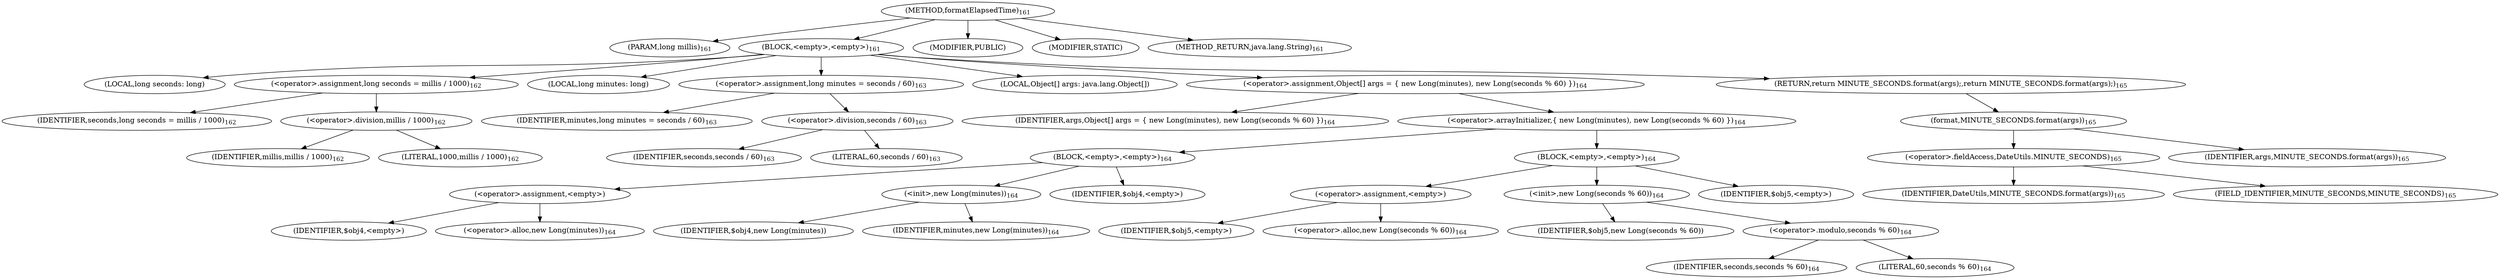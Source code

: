 digraph "formatElapsedTime" {  
"88" [label = <(METHOD,formatElapsedTime)<SUB>161</SUB>> ]
"89" [label = <(PARAM,long millis)<SUB>161</SUB>> ]
"90" [label = <(BLOCK,&lt;empty&gt;,&lt;empty&gt;)<SUB>161</SUB>> ]
"91" [label = <(LOCAL,long seconds: long)> ]
"92" [label = <(&lt;operator&gt;.assignment,long seconds = millis / 1000)<SUB>162</SUB>> ]
"93" [label = <(IDENTIFIER,seconds,long seconds = millis / 1000)<SUB>162</SUB>> ]
"94" [label = <(&lt;operator&gt;.division,millis / 1000)<SUB>162</SUB>> ]
"95" [label = <(IDENTIFIER,millis,millis / 1000)<SUB>162</SUB>> ]
"96" [label = <(LITERAL,1000,millis / 1000)<SUB>162</SUB>> ]
"97" [label = <(LOCAL,long minutes: long)> ]
"98" [label = <(&lt;operator&gt;.assignment,long minutes = seconds / 60)<SUB>163</SUB>> ]
"99" [label = <(IDENTIFIER,minutes,long minutes = seconds / 60)<SUB>163</SUB>> ]
"100" [label = <(&lt;operator&gt;.division,seconds / 60)<SUB>163</SUB>> ]
"101" [label = <(IDENTIFIER,seconds,seconds / 60)<SUB>163</SUB>> ]
"102" [label = <(LITERAL,60,seconds / 60)<SUB>163</SUB>> ]
"103" [label = <(LOCAL,Object[] args: java.lang.Object[])> ]
"104" [label = <(&lt;operator&gt;.assignment,Object[] args = { new Long(minutes), new Long(seconds % 60) })<SUB>164</SUB>> ]
"105" [label = <(IDENTIFIER,args,Object[] args = { new Long(minutes), new Long(seconds % 60) })<SUB>164</SUB>> ]
"106" [label = <(&lt;operator&gt;.arrayInitializer,{ new Long(minutes), new Long(seconds % 60) })<SUB>164</SUB>> ]
"107" [label = <(BLOCK,&lt;empty&gt;,&lt;empty&gt;)<SUB>164</SUB>> ]
"108" [label = <(&lt;operator&gt;.assignment,&lt;empty&gt;)> ]
"109" [label = <(IDENTIFIER,$obj4,&lt;empty&gt;)> ]
"110" [label = <(&lt;operator&gt;.alloc,new Long(minutes))<SUB>164</SUB>> ]
"111" [label = <(&lt;init&gt;,new Long(minutes))<SUB>164</SUB>> ]
"112" [label = <(IDENTIFIER,$obj4,new Long(minutes))> ]
"113" [label = <(IDENTIFIER,minutes,new Long(minutes))<SUB>164</SUB>> ]
"114" [label = <(IDENTIFIER,$obj4,&lt;empty&gt;)> ]
"115" [label = <(BLOCK,&lt;empty&gt;,&lt;empty&gt;)<SUB>164</SUB>> ]
"116" [label = <(&lt;operator&gt;.assignment,&lt;empty&gt;)> ]
"117" [label = <(IDENTIFIER,$obj5,&lt;empty&gt;)> ]
"118" [label = <(&lt;operator&gt;.alloc,new Long(seconds % 60))<SUB>164</SUB>> ]
"119" [label = <(&lt;init&gt;,new Long(seconds % 60))<SUB>164</SUB>> ]
"120" [label = <(IDENTIFIER,$obj5,new Long(seconds % 60))> ]
"121" [label = <(&lt;operator&gt;.modulo,seconds % 60)<SUB>164</SUB>> ]
"122" [label = <(IDENTIFIER,seconds,seconds % 60)<SUB>164</SUB>> ]
"123" [label = <(LITERAL,60,seconds % 60)<SUB>164</SUB>> ]
"124" [label = <(IDENTIFIER,$obj5,&lt;empty&gt;)> ]
"125" [label = <(RETURN,return MINUTE_SECONDS.format(args);,return MINUTE_SECONDS.format(args);)<SUB>165</SUB>> ]
"126" [label = <(format,MINUTE_SECONDS.format(args))<SUB>165</SUB>> ]
"127" [label = <(&lt;operator&gt;.fieldAccess,DateUtils.MINUTE_SECONDS)<SUB>165</SUB>> ]
"128" [label = <(IDENTIFIER,DateUtils,MINUTE_SECONDS.format(args))<SUB>165</SUB>> ]
"129" [label = <(FIELD_IDENTIFIER,MINUTE_SECONDS,MINUTE_SECONDS)<SUB>165</SUB>> ]
"130" [label = <(IDENTIFIER,args,MINUTE_SECONDS.format(args))<SUB>165</SUB>> ]
"131" [label = <(MODIFIER,PUBLIC)> ]
"132" [label = <(MODIFIER,STATIC)> ]
"133" [label = <(METHOD_RETURN,java.lang.String)<SUB>161</SUB>> ]
  "88" -> "89" 
  "88" -> "90" 
  "88" -> "131" 
  "88" -> "132" 
  "88" -> "133" 
  "90" -> "91" 
  "90" -> "92" 
  "90" -> "97" 
  "90" -> "98" 
  "90" -> "103" 
  "90" -> "104" 
  "90" -> "125" 
  "92" -> "93" 
  "92" -> "94" 
  "94" -> "95" 
  "94" -> "96" 
  "98" -> "99" 
  "98" -> "100" 
  "100" -> "101" 
  "100" -> "102" 
  "104" -> "105" 
  "104" -> "106" 
  "106" -> "107" 
  "106" -> "115" 
  "107" -> "108" 
  "107" -> "111" 
  "107" -> "114" 
  "108" -> "109" 
  "108" -> "110" 
  "111" -> "112" 
  "111" -> "113" 
  "115" -> "116" 
  "115" -> "119" 
  "115" -> "124" 
  "116" -> "117" 
  "116" -> "118" 
  "119" -> "120" 
  "119" -> "121" 
  "121" -> "122" 
  "121" -> "123" 
  "125" -> "126" 
  "126" -> "127" 
  "126" -> "130" 
  "127" -> "128" 
  "127" -> "129" 
}
